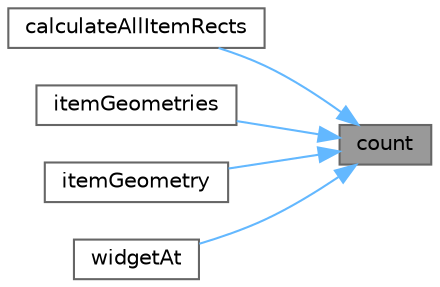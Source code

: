digraph "count"
{
 // LATEX_PDF_SIZE
  bgcolor="transparent";
  edge [fontname=Helvetica,fontsize=10,labelfontname=Helvetica,labelfontsize=10];
  node [fontname=Helvetica,fontsize=10,shape=box,height=0.2,width=0.4];
  rankdir="RL";
  Node1 [id="Node000001",label="count",height=0.2,width=0.4,color="gray40", fillcolor="grey60", style="filled", fontcolor="black",tooltip="获取布局项数量"];
  Node1 -> Node2 [id="edge1_Node000001_Node000002",dir="back",color="steelblue1",style="solid",tooltip=" "];
  Node2 [id="Node000002",label="calculateAllItemRects",height=0.2,width=0.4,color="grey40", fillcolor="white", style="filled",URL="$class_my_flow_layout.html#ac912f4527be466339305bb5bfee37a0b",tooltip="计算所有布局项的几何区域"];
  Node1 -> Node3 [id="edge2_Node000001_Node000003",dir="back",color="steelblue1",style="solid",tooltip=" "];
  Node3 [id="Node000003",label="itemGeometries",height=0.2,width=0.4,color="grey40", fillcolor="white", style="filled",URL="$class_my_flow_layout.html#a3dc4e984dd5e0920442ff7f00cea0f95",tooltip="获取所有布局项的几何区域"];
  Node1 -> Node4 [id="edge3_Node000001_Node000004",dir="back",color="steelblue1",style="solid",tooltip=" "];
  Node4 [id="Node000004",label="itemGeometry",height=0.2,width=0.4,color="grey40", fillcolor="white", style="filled",URL="$class_my_flow_layout.html#a64d3d882be89d7bd8787648f1d4c421f",tooltip="获取指定索引的布局项几何区域"];
  Node1 -> Node5 [id="edge4_Node000001_Node000005",dir="back",color="steelblue1",style="solid",tooltip=" "];
  Node5 [id="Node000005",label="widgetAt",height=0.2,width=0.4,color="grey40", fillcolor="white", style="filled",URL="$class_my_flow_layout.html#a70dd7820ad0db4341460996f5e1f9b57",tooltip="获取指定索引的控件"];
}
